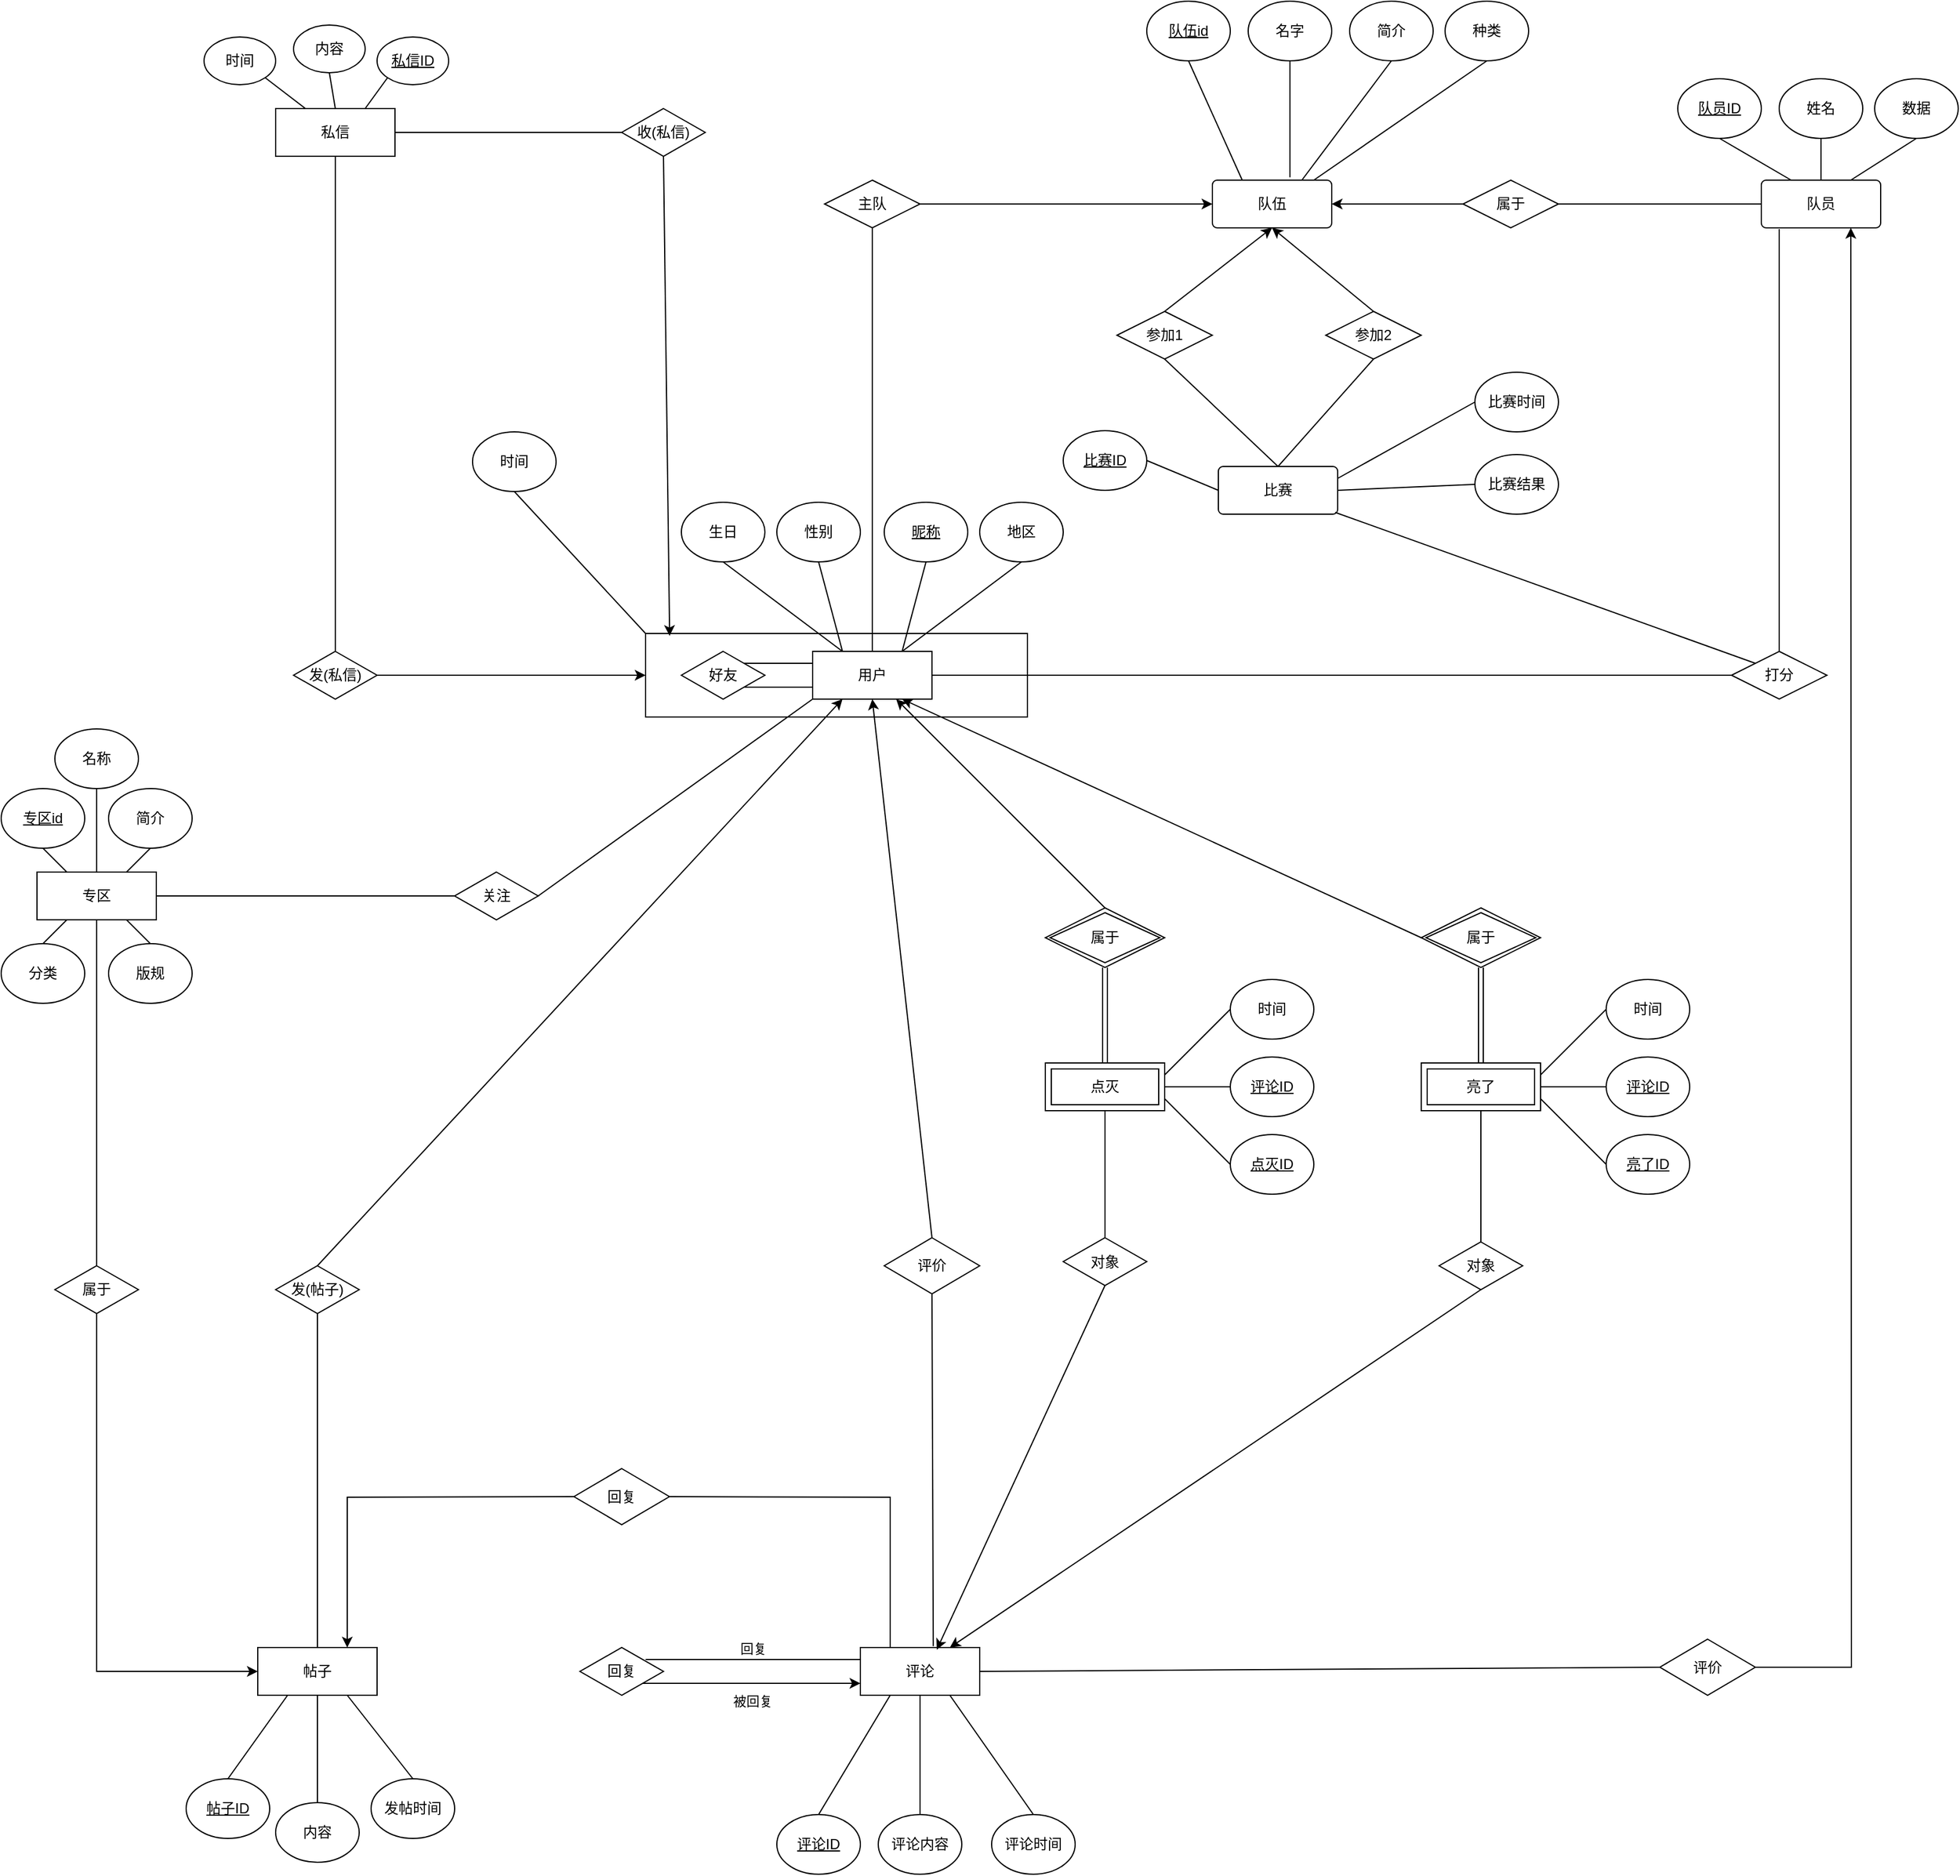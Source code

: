 <mxfile version="21.1.8" type="github">
  <diagram id="R2lEEEUBdFMjLlhIrx00" name="Page-1">
    <mxGraphModel dx="1405" dy="761" grid="1" gridSize="10" guides="1" tooltips="1" connect="1" arrows="1" fold="1" page="1" pageScale="1" pageWidth="850" pageHeight="1100" math="0" shadow="0" extFonts="Permanent Marker^https://fonts.googleapis.com/css?family=Permanent+Marker">
      <root>
        <mxCell id="0" />
        <mxCell id="1" parent="0" />
        <mxCell id="zicROynZza6IswLeMwab-14" value="" style="rounded=0;whiteSpace=wrap;html=1;" parent="1" vertex="1">
          <mxGeometry x="550" y="610" width="320" height="70" as="geometry" />
        </mxCell>
        <mxCell id="wrQ4-ztU9vicz67Ey5sr-1" value="用户" style="whiteSpace=wrap;html=1;align=center;" parent="1" vertex="1">
          <mxGeometry x="690" y="625" width="100" height="40" as="geometry" />
        </mxCell>
        <mxCell id="wrQ4-ztU9vicz67Ey5sr-2" value="帖子" style="whiteSpace=wrap;html=1;align=center;" parent="1" vertex="1">
          <mxGeometry x="225" y="1460" width="100" height="40" as="geometry" />
        </mxCell>
        <mxCell id="wrQ4-ztU9vicz67Ey5sr-3" value="专区" style="whiteSpace=wrap;html=1;align=center;" parent="1" vertex="1">
          <mxGeometry x="40" y="810" width="100" height="40" as="geometry" />
        </mxCell>
        <mxCell id="wrQ4-ztU9vicz67Ey5sr-4" value="私信" style="whiteSpace=wrap;html=1;align=center;" parent="1" vertex="1">
          <mxGeometry x="240" y="170" width="100" height="40" as="geometry" />
        </mxCell>
        <mxCell id="wrQ4-ztU9vicz67Ey5sr-5" value="评论" style="whiteSpace=wrap;html=1;align=center;" parent="1" vertex="1">
          <mxGeometry x="730" y="1460" width="100" height="40" as="geometry" />
        </mxCell>
        <mxCell id="wrQ4-ztU9vicz67Ey5sr-6" value="亮了" style="shape=ext;margin=3;double=1;whiteSpace=wrap;html=1;align=center;" parent="1" vertex="1">
          <mxGeometry x="1200" y="970" width="100" height="40" as="geometry" />
        </mxCell>
        <mxCell id="wrQ4-ztU9vicz67Ey5sr-7" value="点灭" style="shape=ext;margin=3;double=1;whiteSpace=wrap;html=1;align=center;" parent="1" vertex="1">
          <mxGeometry x="885" y="970" width="100" height="40" as="geometry" />
        </mxCell>
        <mxCell id="-y-U_EyUOc9RIvDM-5Ky-1" value="发(帖子)" style="shape=rhombus;perimeter=rhombusPerimeter;whiteSpace=wrap;html=1;align=center;" parent="1" vertex="1">
          <mxGeometry x="240" y="1140" width="70" height="40" as="geometry" />
        </mxCell>
        <mxCell id="-y-U_EyUOc9RIvDM-5Ky-2" value="队伍" style="rounded=1;arcSize=10;whiteSpace=wrap;html=1;align=center;" parent="1" vertex="1">
          <mxGeometry x="1025" y="230" width="100" height="40" as="geometry" />
        </mxCell>
        <mxCell id="-y-U_EyUOc9RIvDM-5Ky-3" value="队员" style="rounded=1;arcSize=10;whiteSpace=wrap;html=1;align=center;" parent="1" vertex="1">
          <mxGeometry x="1485" y="230" width="100" height="40" as="geometry" />
        </mxCell>
        <mxCell id="-y-U_EyUOc9RIvDM-5Ky-4" value="比赛" style="rounded=1;arcSize=10;whiteSpace=wrap;html=1;align=center;" parent="1" vertex="1">
          <mxGeometry x="1030" y="470" width="100" height="40" as="geometry" />
        </mxCell>
        <mxCell id="-y-U_EyUOc9RIvDM-5Ky-27" style="edgeStyle=orthogonalEdgeStyle;rounded=0;orthogonalLoop=1;jettySize=auto;html=1;exitX=0;exitY=0.5;exitDx=0;exitDy=0;entryX=1;entryY=0.5;entryDx=0;entryDy=0;" parent="1" source="e7WeAsmQSXkFFaa9NxT0-1" target="-y-U_EyUOc9RIvDM-5Ky-2" edge="1">
          <mxGeometry relative="1" as="geometry" />
        </mxCell>
        <mxCell id="e7WeAsmQSXkFFaa9NxT0-1" value="属于" style="rhombus;whiteSpace=wrap;html=1;" parent="1" vertex="1">
          <mxGeometry x="1235" y="230" width="80" height="40" as="geometry" />
        </mxCell>
        <mxCell id="-y-U_EyUOc9RIvDM-5Ky-8" value="发(私信)" style="shape=rhombus;perimeter=rhombusPerimeter;whiteSpace=wrap;html=1;align=center;" parent="1" vertex="1">
          <mxGeometry x="255" y="625" width="70" height="40" as="geometry" />
        </mxCell>
        <mxCell id="-y-U_EyUOc9RIvDM-5Ky-9" value="收(私信)" style="shape=rhombus;perimeter=rhombusPerimeter;whiteSpace=wrap;html=1;align=center;" parent="1" vertex="1">
          <mxGeometry x="530" y="170" width="70" height="40" as="geometry" />
        </mxCell>
        <mxCell id="e7WeAsmQSXkFFaa9NxT0-4" value="" style="endArrow=none;html=1;rounded=0;entryX=0;entryY=0.5;entryDx=0;entryDy=0;exitX=1;exitY=0.5;exitDx=0;exitDy=0;" parent="1" source="e7WeAsmQSXkFFaa9NxT0-1" target="-y-U_EyUOc9RIvDM-5Ky-3" edge="1">
          <mxGeometry width="50" height="50" relative="1" as="geometry">
            <mxPoint x="1060" y="640" as="sourcePoint" />
            <mxPoint x="1100" y="590" as="targetPoint" />
          </mxGeometry>
        </mxCell>
        <mxCell id="e7WeAsmQSXkFFaa9NxT0-5" value="参加1" style="rhombus;whiteSpace=wrap;html=1;" parent="1" vertex="1">
          <mxGeometry x="945" y="340" width="80" height="40" as="geometry" />
        </mxCell>
        <mxCell id="-y-U_EyUOc9RIvDM-5Ky-31" value="关注" style="shape=rhombus;perimeter=rhombusPerimeter;whiteSpace=wrap;html=1;align=center;" parent="1" vertex="1">
          <mxGeometry x="390" y="810" width="70" height="40" as="geometry" />
        </mxCell>
        <mxCell id="0K1XYzfZEErrcoLd3t0C-12" style="edgeStyle=orthogonalEdgeStyle;rounded=0;orthogonalLoop=1;jettySize=auto;html=1;exitX=1;exitY=0.5;exitDx=0;exitDy=0;" parent="1" source="oHYs0MJ2QolYLzyEMudW-1" edge="1">
          <mxGeometry relative="1" as="geometry">
            <mxPoint x="1560" y="270" as="targetPoint" />
            <Array as="points" />
            <mxPoint x="1490" y="1370" as="sourcePoint" />
          </mxGeometry>
        </mxCell>
        <mxCell id="oHYs0MJ2QolYLzyEMudW-1" value="评价" style="rhombus;whiteSpace=wrap;html=1;" parent="1" vertex="1">
          <mxGeometry x="1400" y="1453" width="80" height="47" as="geometry" />
        </mxCell>
        <mxCell id="oHYs0MJ2QolYLzyEMudW-3" value="" style="endArrow=none;html=1;rounded=0;exitX=0;exitY=0.5;exitDx=0;exitDy=0;entryX=1;entryY=0.5;entryDx=0;entryDy=0;" parent="1" source="oHYs0MJ2QolYLzyEMudW-1" target="wrQ4-ztU9vicz67Ey5sr-5" edge="1">
          <mxGeometry width="50" height="50" relative="1" as="geometry">
            <mxPoint x="480" y="1140" as="sourcePoint" />
            <mxPoint x="530" y="1090" as="targetPoint" />
          </mxGeometry>
        </mxCell>
        <mxCell id="t3TXZ2ejEv1axLU-WhWk-1" value="属于" style="shape=rhombus;double=1;perimeter=rhombusPerimeter;whiteSpace=wrap;html=1;align=center;" parent="1" vertex="1">
          <mxGeometry x="885" y="840" width="100" height="50" as="geometry" />
        </mxCell>
        <mxCell id="zicROynZza6IswLeMwab-1" value="" style="endArrow=none;html=1;rounded=0;exitX=0.5;exitY=0;exitDx=0;exitDy=0;entryX=0.5;entryY=1;entryDx=0;entryDy=0;" parent="1" source="wrQ4-ztU9vicz67Ey5sr-2" target="-y-U_EyUOc9RIvDM-5Ky-1" edge="1">
          <mxGeometry relative="1" as="geometry">
            <mxPoint x="510" y="920" as="sourcePoint" />
            <mxPoint x="670" y="920" as="targetPoint" />
          </mxGeometry>
        </mxCell>
        <mxCell id="t3TXZ2ejEv1axLU-WhWk-4" value="" style="shape=link;html=1;rounded=0;exitX=0.5;exitY=1;exitDx=0;exitDy=0;entryX=0.5;entryY=0;entryDx=0;entryDy=0;" parent="1" source="t3TXZ2ejEv1axLU-WhWk-1" target="wrQ4-ztU9vicz67Ey5sr-7" edge="1">
          <mxGeometry relative="1" as="geometry">
            <mxPoint x="740" y="1042" as="sourcePoint" />
            <mxPoint x="730" y="972" as="targetPoint" />
          </mxGeometry>
        </mxCell>
        <mxCell id="t3TXZ2ejEv1axLU-WhWk-5" value="" style="resizable=0;html=1;whiteSpace=wrap;align=right;verticalAlign=bottom;" parent="t3TXZ2ejEv1axLU-WhWk-4" connectable="0" vertex="1">
          <mxGeometry x="1" relative="1" as="geometry" />
        </mxCell>
        <mxCell id="t3TXZ2ejEv1axLU-WhWk-7" value="属于" style="shape=rhombus;double=1;perimeter=rhombusPerimeter;whiteSpace=wrap;html=1;align=center;" parent="1" vertex="1">
          <mxGeometry x="1200" y="840" width="100" height="50" as="geometry" />
        </mxCell>
        <mxCell id="t3TXZ2ejEv1axLU-WhWk-8" value="" style="shape=link;html=1;rounded=0;exitX=0.5;exitY=1;exitDx=0;exitDy=0;entryX=0.5;entryY=0;entryDx=0;entryDy=0;" parent="1" source="t3TXZ2ejEv1axLU-WhWk-7" target="wrQ4-ztU9vicz67Ey5sr-6" edge="1">
          <mxGeometry relative="1" as="geometry">
            <mxPoint x="650" y="850" as="sourcePoint" />
            <mxPoint x="660" y="910" as="targetPoint" />
          </mxGeometry>
        </mxCell>
        <mxCell id="t3TXZ2ejEv1axLU-WhWk-9" value="" style="resizable=0;html=1;whiteSpace=wrap;align=right;verticalAlign=bottom;" parent="t3TXZ2ejEv1axLU-WhWk-8" connectable="0" vertex="1">
          <mxGeometry x="1" relative="1" as="geometry" />
        </mxCell>
        <mxCell id="zicROynZza6IswLeMwab-5" value="" style="endArrow=none;html=1;rounded=0;exitX=0;exitY=0.5;exitDx=0;exitDy=0;entryX=1;entryY=0.5;entryDx=0;entryDy=0;" parent="1" source="-y-U_EyUOc9RIvDM-5Ky-31" target="wrQ4-ztU9vicz67Ey5sr-3" edge="1">
          <mxGeometry relative="1" as="geometry">
            <mxPoint x="590" y="970" as="sourcePoint" />
            <mxPoint x="310" y="870" as="targetPoint" />
          </mxGeometry>
        </mxCell>
        <mxCell id="zicROynZza6IswLeMwab-6" value="" style="endArrow=none;html=1;rounded=0;entryX=1;entryY=0.5;entryDx=0;entryDy=0;exitX=0;exitY=1;exitDx=0;exitDy=0;" parent="1" source="wrQ4-ztU9vicz67Ey5sr-1" target="-y-U_EyUOc9RIvDM-5Ky-31" edge="1">
          <mxGeometry relative="1" as="geometry">
            <mxPoint x="580" y="700" as="sourcePoint" />
            <mxPoint x="590" y="550" as="targetPoint" />
          </mxGeometry>
        </mxCell>
        <mxCell id="zicROynZza6IswLeMwab-7" value="评价" style="rhombus;whiteSpace=wrap;html=1;" parent="1" vertex="1">
          <mxGeometry x="750" y="1116.5" width="80" height="47" as="geometry" />
        </mxCell>
        <mxCell id="zicROynZza6IswLeMwab-8" value="" style="endArrow=none;html=1;rounded=0;entryX=0.611;entryY=-0.029;entryDx=0;entryDy=0;exitX=0.5;exitY=1;exitDx=0;exitDy=0;entryPerimeter=0;" parent="1" source="zicROynZza6IswLeMwab-7" target="wrQ4-ztU9vicz67Ey5sr-5" edge="1">
          <mxGeometry width="50" height="50" relative="1" as="geometry">
            <mxPoint x="760" y="990" as="sourcePoint" />
            <mxPoint x="450" y="945.5" as="targetPoint" />
          </mxGeometry>
        </mxCell>
        <mxCell id="zicROynZza6IswLeMwab-9" value="" style="endArrow=classic;html=1;rounded=0;exitX=0.5;exitY=0;exitDx=0;exitDy=0;entryX=0.5;entryY=1;entryDx=0;entryDy=0;" parent="1" source="zicROynZza6IswLeMwab-7" target="wrQ4-ztU9vicz67Ey5sr-1" edge="1">
          <mxGeometry width="50" height="50" relative="1" as="geometry">
            <mxPoint x="570" y="1198.5" as="sourcePoint" />
            <mxPoint x="680" y="760" as="targetPoint" />
          </mxGeometry>
        </mxCell>
        <mxCell id="zicROynZza6IswLeMwab-11" value="好友" style="shape=rhombus;perimeter=rhombusPerimeter;whiteSpace=wrap;html=1;align=center;" parent="1" vertex="1">
          <mxGeometry x="580" y="625" width="70" height="40" as="geometry" />
        </mxCell>
        <mxCell id="zicROynZza6IswLeMwab-12" value="" style="endArrow=none;html=1;rounded=0;exitX=1;exitY=0;exitDx=0;exitDy=0;entryX=0;entryY=0.25;entryDx=0;entryDy=0;" parent="1" source="zicROynZza6IswLeMwab-11" target="wrQ4-ztU9vicz67Ey5sr-1" edge="1">
          <mxGeometry relative="1" as="geometry">
            <mxPoint x="700" y="845" as="sourcePoint" />
            <mxPoint x="860" y="845" as="targetPoint" />
          </mxGeometry>
        </mxCell>
        <mxCell id="zicROynZza6IswLeMwab-13" value="" style="endArrow=none;html=1;rounded=0;exitX=1;exitY=1;exitDx=0;exitDy=0;entryX=0;entryY=0.75;entryDx=0;entryDy=0;" parent="1" source="zicROynZza6IswLeMwab-11" target="wrQ4-ztU9vicz67Ey5sr-1" edge="1">
          <mxGeometry relative="1" as="geometry">
            <mxPoint x="643" y="645" as="sourcePoint" />
            <mxPoint x="730" y="645" as="targetPoint" />
          </mxGeometry>
        </mxCell>
        <mxCell id="zicROynZza6IswLeMwab-16" value="" style="endArrow=classic;html=1;rounded=0;exitX=1;exitY=0.5;exitDx=0;exitDy=0;entryX=0;entryY=0.5;entryDx=0;entryDy=0;" parent="1" source="-y-U_EyUOc9RIvDM-5Ky-8" target="zicROynZza6IswLeMwab-14" edge="1">
          <mxGeometry width="50" height="50" relative="1" as="geometry">
            <mxPoint x="590" y="840" as="sourcePoint" />
            <mxPoint x="400" y="740" as="targetPoint" />
          </mxGeometry>
        </mxCell>
        <mxCell id="zicROynZza6IswLeMwab-17" value="" style="endArrow=classic;html=1;rounded=0;entryX=0.063;entryY=0.029;entryDx=0;entryDy=0;exitX=0.5;exitY=1;exitDx=0;exitDy=0;entryPerimeter=0;" parent="1" source="-y-U_EyUOc9RIvDM-5Ky-9" target="zicROynZza6IswLeMwab-14" edge="1">
          <mxGeometry width="50" height="50" relative="1" as="geometry">
            <mxPoint x="455" y="660" as="sourcePoint" />
            <mxPoint x="490" y="720" as="targetPoint" />
          </mxGeometry>
        </mxCell>
        <mxCell id="zicROynZza6IswLeMwab-19" value="" style="endArrow=none;html=1;rounded=0;exitX=0.5;exitY=0;exitDx=0;exitDy=0;entryX=0.5;entryY=1;entryDx=0;entryDy=0;" parent="1" source="-y-U_EyUOc9RIvDM-5Ky-8" target="wrQ4-ztU9vicz67Ey5sr-4" edge="1">
          <mxGeometry width="50" height="50" relative="1" as="geometry">
            <mxPoint x="560" y="810" as="sourcePoint" />
            <mxPoint x="610" y="760" as="targetPoint" />
          </mxGeometry>
        </mxCell>
        <mxCell id="zicROynZza6IswLeMwab-20" value="" style="endArrow=none;html=1;rounded=0;exitX=0;exitY=0.5;exitDx=0;exitDy=0;entryX=1;entryY=0.5;entryDx=0;entryDy=0;" parent="1" source="-y-U_EyUOc9RIvDM-5Ky-9" target="wrQ4-ztU9vicz67Ey5sr-4" edge="1">
          <mxGeometry width="50" height="50" relative="1" as="geometry">
            <mxPoint x="335" y="610" as="sourcePoint" />
            <mxPoint x="420" y="530" as="targetPoint" />
          </mxGeometry>
        </mxCell>
        <mxCell id="0K1XYzfZEErrcoLd3t0C-13" style="edgeStyle=orthogonalEdgeStyle;rounded=0;orthogonalLoop=1;jettySize=auto;html=1;exitX=0.5;exitY=1;exitDx=0;exitDy=0;entryX=0;entryY=0.5;entryDx=0;entryDy=0;" parent="1" source="zicROynZza6IswLeMwab-21" target="wrQ4-ztU9vicz67Ey5sr-2" edge="1">
          <mxGeometry relative="1" as="geometry" />
        </mxCell>
        <mxCell id="zicROynZza6IswLeMwab-21" value="属于" style="shape=rhombus;perimeter=rhombusPerimeter;whiteSpace=wrap;html=1;align=center;" parent="1" vertex="1">
          <mxGeometry x="55" y="1140" width="70" height="40" as="geometry" />
        </mxCell>
        <mxCell id="zicROynZza6IswLeMwab-22" value="" style="endArrow=none;html=1;rounded=0;exitX=0.5;exitY=0;exitDx=0;exitDy=0;entryX=0.5;entryY=1;entryDx=0;entryDy=0;" parent="1" source="zicROynZza6IswLeMwab-21" target="wrQ4-ztU9vicz67Ey5sr-3" edge="1">
          <mxGeometry relative="1" as="geometry">
            <mxPoint x="360" y="840" as="sourcePoint" />
            <mxPoint x="320" y="880" as="targetPoint" />
          </mxGeometry>
        </mxCell>
        <mxCell id="zicROynZza6IswLeMwab-25" value="回复" style="rhombus;whiteSpace=wrap;html=1;" parent="1" vertex="1">
          <mxGeometry x="490" y="1310" width="80" height="47" as="geometry" />
        </mxCell>
        <mxCell id="zicROynZza6IswLeMwab-26" value="" style="endArrow=none;html=1;rounded=0;exitX=1;exitY=0.5;exitDx=0;exitDy=0;entryX=0.25;entryY=0;entryDx=0;entryDy=0;" parent="1" source="zicROynZza6IswLeMwab-25" target="wrQ4-ztU9vicz67Ey5sr-5" edge="1">
          <mxGeometry width="50" height="50" relative="1" as="geometry">
            <mxPoint x="510" y="1240" as="sourcePoint" />
            <mxPoint x="830" y="1150" as="targetPoint" />
            <Array as="points">
              <mxPoint x="755" y="1334" />
            </Array>
          </mxGeometry>
        </mxCell>
        <mxCell id="zicROynZza6IswLeMwab-27" value="" style="endArrow=classic;html=1;rounded=0;exitX=0;exitY=0.5;exitDx=0;exitDy=0;entryX=0.75;entryY=0;entryDx=0;entryDy=0;" parent="1" source="zicROynZza6IswLeMwab-25" target="wrQ4-ztU9vicz67Ey5sr-2" edge="1">
          <mxGeometry width="50" height="50" relative="1" as="geometry">
            <mxPoint x="570" y="1270" as="sourcePoint" />
            <mxPoint x="620" y="1007" as="targetPoint" />
            <Array as="points">
              <mxPoint x="300" y="1334" />
            </Array>
          </mxGeometry>
        </mxCell>
        <mxCell id="mfqUtD7tJIiy1sNJ-Fov-13" style="edgeStyle=orthogonalEdgeStyle;rounded=0;orthogonalLoop=1;jettySize=auto;html=1;exitX=1;exitY=1;exitDx=0;exitDy=0;" parent="1" source="zicROynZza6IswLeMwab-28" edge="1">
          <mxGeometry relative="1" as="geometry">
            <mxPoint x="512.517" y="1469.862" as="targetPoint" />
          </mxGeometry>
        </mxCell>
        <mxCell id="zicROynZza6IswLeMwab-28" value="回复" style="shape=rhombus;perimeter=rhombusPerimeter;whiteSpace=wrap;html=1;align=center;direction=west;" parent="1" vertex="1">
          <mxGeometry x="495" y="1460" width="70" height="40" as="geometry" />
        </mxCell>
        <mxCell id="zicROynZza6IswLeMwab-37" value="回复" style="endArrow=none;html=1;endSize=12;startArrow=none;startSize=14;startFill=0;edgeStyle=orthogonalEdgeStyle;align=center;verticalAlign=bottom;endFill=0;rounded=0;exitX=0;exitY=0.25;exitDx=0;exitDy=0;" parent="1" source="wrQ4-ztU9vicz67Ey5sr-5" edge="1">
          <mxGeometry relative="1" as="geometry">
            <mxPoint x="660" y="1470" as="sourcePoint" />
            <mxPoint x="550" y="1470" as="targetPoint" />
          </mxGeometry>
        </mxCell>
        <mxCell id="zicROynZza6IswLeMwab-40" value="&lt;font style=&quot;font-size: 11px;&quot;&gt;被回复&lt;/font&gt;" style="text;html=1;strokeColor=none;fillColor=none;align=center;verticalAlign=middle;whiteSpace=wrap;rounded=0;" parent="1" vertex="1">
          <mxGeometry x="610" y="1490" width="60" height="30" as="geometry" />
        </mxCell>
        <mxCell id="uolTj00GtYpzjRguVyb0-7" value="打分" style="rhombus;whiteSpace=wrap;html=1;" parent="1" vertex="1">
          <mxGeometry x="1460" y="625" width="80" height="40" as="geometry" />
        </mxCell>
        <mxCell id="uolTj00GtYpzjRguVyb0-8" value="" style="endArrow=none;html=1;rounded=0;entryX=0;entryY=0.5;entryDx=0;entryDy=0;exitX=1;exitY=0.5;exitDx=0;exitDy=0;" parent="1" source="wrQ4-ztU9vicz67Ey5sr-1" target="uolTj00GtYpzjRguVyb0-7" edge="1">
          <mxGeometry width="50" height="50" relative="1" as="geometry">
            <mxPoint x="580" y="1040" as="sourcePoint" />
            <mxPoint x="630" y="990" as="targetPoint" />
          </mxGeometry>
        </mxCell>
        <mxCell id="uolTj00GtYpzjRguVyb0-9" value="" style="endArrow=none;html=1;rounded=0;exitX=0.15;exitY=1.025;exitDx=0;exitDy=0;entryX=0.5;entryY=0;entryDx=0;entryDy=0;exitPerimeter=0;" parent="1" source="-y-U_EyUOc9RIvDM-5Ky-3" target="uolTj00GtYpzjRguVyb0-7" edge="1">
          <mxGeometry width="50" height="50" relative="1" as="geometry">
            <mxPoint x="610" y="850" as="sourcePoint" />
            <mxPoint x="770" y="740" as="targetPoint" />
          </mxGeometry>
        </mxCell>
        <mxCell id="0K1XYzfZEErrcoLd3t0C-15" value="" style="endArrow=classic;html=1;rounded=0;entryX=0.25;entryY=1;entryDx=0;entryDy=0;exitX=0.5;exitY=0;exitDx=0;exitDy=0;" parent="1" source="-y-U_EyUOc9RIvDM-5Ky-1" target="wrQ4-ztU9vicz67Ey5sr-1" edge="1">
          <mxGeometry width="50" height="50" relative="1" as="geometry">
            <mxPoint x="450" y="900" as="sourcePoint" />
            <mxPoint x="650" y="775" as="targetPoint" />
          </mxGeometry>
        </mxCell>
        <mxCell id="VPhEFbQ1uEZV0jM96nF6-1" value="" style="endArrow=classic;html=1;rounded=0;entryX=0.75;entryY=1;entryDx=0;entryDy=0;exitX=0;exitY=0.5;exitDx=0;exitDy=0;" parent="1" source="t3TXZ2ejEv1axLU-WhWk-7" target="wrQ4-ztU9vicz67Ey5sr-1" edge="1">
          <mxGeometry width="50" height="50" relative="1" as="geometry">
            <mxPoint x="670" y="1050" as="sourcePoint" />
            <mxPoint x="720" y="1000" as="targetPoint" />
          </mxGeometry>
        </mxCell>
        <mxCell id="VPhEFbQ1uEZV0jM96nF6-2" value="" style="endArrow=classic;html=1;rounded=0;exitX=0.5;exitY=0;exitDx=0;exitDy=0;" parent="1" source="t3TXZ2ejEv1axLU-WhWk-1" target="wrQ4-ztU9vicz67Ey5sr-1" edge="1">
          <mxGeometry width="50" height="50" relative="1" as="geometry">
            <mxPoint x="670" y="1050" as="sourcePoint" />
            <mxPoint x="740" y="660" as="targetPoint" />
          </mxGeometry>
        </mxCell>
        <mxCell id="VPhEFbQ1uEZV0jM96nF6-11" value="" style="endArrow=none;html=1;rounded=0;entryX=0.5;entryY=1;entryDx=0;entryDy=0;exitX=0.5;exitY=0;exitDx=0;exitDy=0;jumpStyle=arc;" parent="1" source="VPhEFbQ1uEZV0jM96nF6-13" target="wrQ4-ztU9vicz67Ey5sr-7" edge="1">
          <mxGeometry width="50" height="50" relative="1" as="geometry">
            <mxPoint x="547.5" y="1136.5" as="sourcePoint" />
            <mxPoint x="562.5" y="1072" as="targetPoint" />
          </mxGeometry>
        </mxCell>
        <mxCell id="VPhEFbQ1uEZV0jM96nF6-12" value="" style="endArrow=classic;html=1;rounded=0;exitX=0.5;exitY=1;exitDx=0;exitDy=0;entryX=0.64;entryY=0.046;entryDx=0;entryDy=0;entryPerimeter=0;" parent="1" source="VPhEFbQ1uEZV0jM96nF6-13" target="wrQ4-ztU9vicz67Ey5sr-5" edge="1">
          <mxGeometry width="50" height="50" relative="1" as="geometry">
            <mxPoint x="547.5" y="1176.5" as="sourcePoint" />
            <mxPoint x="790" y="1460" as="targetPoint" />
          </mxGeometry>
        </mxCell>
        <mxCell id="VPhEFbQ1uEZV0jM96nF6-13" value="对象" style="shape=rhombus;perimeter=rhombusPerimeter;whiteSpace=wrap;html=1;align=center;" parent="1" vertex="1">
          <mxGeometry x="900" y="1116.5" width="70" height="40" as="geometry" />
        </mxCell>
        <mxCell id="VPhEFbQ1uEZV0jM96nF6-14" value="" style="endArrow=none;html=1;rounded=0;entryX=0.5;entryY=1;entryDx=0;entryDy=0;exitX=0.5;exitY=0;exitDx=0;exitDy=0;" parent="1" source="VPhEFbQ1uEZV0jM96nF6-16" target="wrQ4-ztU9vicz67Ey5sr-6" edge="1">
          <mxGeometry width="50" height="50" relative="1" as="geometry">
            <mxPoint x="710" y="1140" as="sourcePoint" />
            <mxPoint x="740" y="1082" as="targetPoint" />
          </mxGeometry>
        </mxCell>
        <mxCell id="VPhEFbQ1uEZV0jM96nF6-15" value="" style="endArrow=classic;html=1;rounded=0;exitX=0.5;exitY=1;exitDx=0;exitDy=0;entryX=0.75;entryY=0;entryDx=0;entryDy=0;" parent="1" source="VPhEFbQ1uEZV0jM96nF6-16" target="wrQ4-ztU9vicz67Ey5sr-5" edge="1">
          <mxGeometry width="50" height="50" relative="1" as="geometry">
            <mxPoint x="710" y="1180" as="sourcePoint" />
            <mxPoint x="690" y="1400" as="targetPoint" />
          </mxGeometry>
        </mxCell>
        <mxCell id="VPhEFbQ1uEZV0jM96nF6-16" value="对象" style="shape=rhombus;perimeter=rhombusPerimeter;whiteSpace=wrap;html=1;align=center;" parent="1" vertex="1">
          <mxGeometry x="1215" y="1120" width="70" height="40" as="geometry" />
        </mxCell>
        <mxCell id="0l-UvEm1mPPon0VV9D4k-2" value="时间" style="ellipse;whiteSpace=wrap;html=1;" parent="1" vertex="1">
          <mxGeometry x="180" y="110" width="60" height="40" as="geometry" />
        </mxCell>
        <mxCell id="0l-UvEm1mPPon0VV9D4k-3" value="" style="endArrow=none;html=1;rounded=0;entryX=1;entryY=1;entryDx=0;entryDy=0;exitX=0.25;exitY=0;exitDx=0;exitDy=0;" parent="1" source="wrQ4-ztU9vicz67Ey5sr-4" target="0l-UvEm1mPPon0VV9D4k-2" edge="1">
          <mxGeometry width="50" height="50" relative="1" as="geometry">
            <mxPoint x="430" y="400" as="sourcePoint" />
            <mxPoint x="480" y="350" as="targetPoint" />
          </mxGeometry>
        </mxCell>
        <mxCell id="0l-UvEm1mPPon0VV9D4k-4" value="内容" style="ellipse;whiteSpace=wrap;html=1;" parent="1" vertex="1">
          <mxGeometry x="255" y="100" width="60" height="40" as="geometry" />
        </mxCell>
        <mxCell id="0l-UvEm1mPPon0VV9D4k-5" value="" style="endArrow=none;html=1;rounded=0;entryX=0.5;entryY=1;entryDx=0;entryDy=0;exitX=0.5;exitY=0;exitDx=0;exitDy=0;" parent="1" source="wrQ4-ztU9vicz67Ey5sr-4" target="0l-UvEm1mPPon0VV9D4k-4" edge="1">
          <mxGeometry width="50" height="50" relative="1" as="geometry">
            <mxPoint x="430" y="400" as="sourcePoint" />
            <mxPoint x="480" y="350" as="targetPoint" />
          </mxGeometry>
        </mxCell>
        <mxCell id="0l-UvEm1mPPon0VV9D4k-6" value="&lt;u&gt;私信ID&lt;/u&gt;" style="ellipse;whiteSpace=wrap;html=1;" parent="1" vertex="1">
          <mxGeometry x="325" y="110" width="60" height="40" as="geometry" />
        </mxCell>
        <mxCell id="0l-UvEm1mPPon0VV9D4k-7" value="" style="endArrow=none;html=1;rounded=0;entryX=0;entryY=1;entryDx=0;entryDy=0;exitX=0.75;exitY=0;exitDx=0;exitDy=0;" parent="1" source="wrQ4-ztU9vicz67Ey5sr-4" target="0l-UvEm1mPPon0VV9D4k-6" edge="1">
          <mxGeometry width="50" height="50" relative="1" as="geometry">
            <mxPoint x="430" y="400" as="sourcePoint" />
            <mxPoint x="480" y="350" as="targetPoint" />
          </mxGeometry>
        </mxCell>
        <mxCell id="0l-UvEm1mPPon0VV9D4k-8" value="&lt;u&gt;队员ID&lt;/u&gt;" style="ellipse;whiteSpace=wrap;html=1;" parent="1" vertex="1">
          <mxGeometry x="1415" y="145" width="70" height="50" as="geometry" />
        </mxCell>
        <mxCell id="0l-UvEm1mPPon0VV9D4k-9" value="" style="endArrow=none;html=1;rounded=0;entryX=0.5;entryY=1;entryDx=0;entryDy=0;exitX=0.25;exitY=0;exitDx=0;exitDy=0;" parent="1" source="-y-U_EyUOc9RIvDM-5Ky-3" target="0l-UvEm1mPPon0VV9D4k-8" edge="1">
          <mxGeometry width="50" height="50" relative="1" as="geometry">
            <mxPoint x="1100" y="400" as="sourcePoint" />
            <mxPoint x="1150" y="350" as="targetPoint" />
          </mxGeometry>
        </mxCell>
        <mxCell id="0l-UvEm1mPPon0VV9D4k-11" value="姓名" style="ellipse;whiteSpace=wrap;html=1;" parent="1" vertex="1">
          <mxGeometry x="1500" y="145" width="70" height="50" as="geometry" />
        </mxCell>
        <mxCell id="0l-UvEm1mPPon0VV9D4k-12" value="" style="endArrow=none;html=1;rounded=0;entryX=0.5;entryY=1;entryDx=0;entryDy=0;exitX=0.5;exitY=0;exitDx=0;exitDy=0;" parent="1" source="-y-U_EyUOc9RIvDM-5Ky-3" target="0l-UvEm1mPPon0VV9D4k-11" edge="1">
          <mxGeometry width="50" height="50" relative="1" as="geometry">
            <mxPoint x="1100" y="400" as="sourcePoint" />
            <mxPoint x="1150" y="350" as="targetPoint" />
          </mxGeometry>
        </mxCell>
        <mxCell id="0l-UvEm1mPPon0VV9D4k-13" value="&lt;u&gt;帖子ID&lt;/u&gt;" style="ellipse;whiteSpace=wrap;html=1;" parent="1" vertex="1">
          <mxGeometry x="165" y="1570" width="70" height="50" as="geometry" />
        </mxCell>
        <mxCell id="0l-UvEm1mPPon0VV9D4k-14" value="" style="endArrow=none;html=1;rounded=0;entryX=0.25;entryY=1;entryDx=0;entryDy=0;exitX=0.5;exitY=0;exitDx=0;exitDy=0;" parent="1" source="0l-UvEm1mPPon0VV9D4k-13" target="wrQ4-ztU9vicz67Ey5sr-2" edge="1">
          <mxGeometry width="50" height="50" relative="1" as="geometry">
            <mxPoint x="410" y="1900" as="sourcePoint" />
            <mxPoint x="460" y="1850" as="targetPoint" />
          </mxGeometry>
        </mxCell>
        <mxCell id="0l-UvEm1mPPon0VV9D4k-15" value="内容" style="ellipse;whiteSpace=wrap;html=1;" parent="1" vertex="1">
          <mxGeometry x="240" y="1590" width="70" height="50" as="geometry" />
        </mxCell>
        <mxCell id="0l-UvEm1mPPon0VV9D4k-16" value="" style="endArrow=none;html=1;rounded=0;entryX=0.5;entryY=1;entryDx=0;entryDy=0;" parent="1" source="0l-UvEm1mPPon0VV9D4k-15" target="wrQ4-ztU9vicz67Ey5sr-2" edge="1">
          <mxGeometry width="50" height="50" relative="1" as="geometry">
            <mxPoint x="410" y="1900" as="sourcePoint" />
            <mxPoint x="460" y="1850" as="targetPoint" />
          </mxGeometry>
        </mxCell>
        <mxCell id="0l-UvEm1mPPon0VV9D4k-17" value="发帖时间" style="ellipse;whiteSpace=wrap;html=1;" parent="1" vertex="1">
          <mxGeometry x="320" y="1570" width="70" height="50" as="geometry" />
        </mxCell>
        <mxCell id="0l-UvEm1mPPon0VV9D4k-18" value="" style="endArrow=none;html=1;rounded=0;entryX=0.75;entryY=1;entryDx=0;entryDy=0;exitX=0.5;exitY=0;exitDx=0;exitDy=0;" parent="1" source="0l-UvEm1mPPon0VV9D4k-17" target="wrQ4-ztU9vicz67Ey5sr-2" edge="1">
          <mxGeometry width="50" height="50" relative="1" as="geometry">
            <mxPoint x="410" y="1900" as="sourcePoint" />
            <mxPoint x="460" y="1850" as="targetPoint" />
          </mxGeometry>
        </mxCell>
        <mxCell id="0l-UvEm1mPPon0VV9D4k-19" value="&lt;u&gt;专区id&lt;/u&gt;" style="ellipse;whiteSpace=wrap;html=1;" parent="1" vertex="1">
          <mxGeometry x="10" y="740" width="70" height="50" as="geometry" />
        </mxCell>
        <mxCell id="0l-UvEm1mPPon0VV9D4k-20" value="" style="endArrow=none;html=1;rounded=0;entryX=0.5;entryY=1;entryDx=0;entryDy=0;exitX=0.25;exitY=0;exitDx=0;exitDy=0;" parent="1" source="wrQ4-ztU9vicz67Ey5sr-3" target="0l-UvEm1mPPon0VV9D4k-19" edge="1">
          <mxGeometry width="50" height="50" relative="1" as="geometry">
            <mxPoint x="350" y="810" as="sourcePoint" />
            <mxPoint x="400" y="760" as="targetPoint" />
          </mxGeometry>
        </mxCell>
        <mxCell id="0l-UvEm1mPPon0VV9D4k-21" value="名称" style="ellipse;whiteSpace=wrap;html=1;" parent="1" vertex="1">
          <mxGeometry x="55" y="690" width="70" height="50" as="geometry" />
        </mxCell>
        <mxCell id="0l-UvEm1mPPon0VV9D4k-22" value="" style="endArrow=none;html=1;rounded=0;entryX=0.5;entryY=1;entryDx=0;entryDy=0;exitX=0.5;exitY=0;exitDx=0;exitDy=0;" parent="1" source="wrQ4-ztU9vicz67Ey5sr-3" target="0l-UvEm1mPPon0VV9D4k-21" edge="1">
          <mxGeometry width="50" height="50" relative="1" as="geometry">
            <mxPoint x="350" y="810" as="sourcePoint" />
            <mxPoint x="400" y="760" as="targetPoint" />
          </mxGeometry>
        </mxCell>
        <mxCell id="0l-UvEm1mPPon0VV9D4k-23" value="简介" style="ellipse;whiteSpace=wrap;html=1;" parent="1" vertex="1">
          <mxGeometry x="100" y="740" width="70" height="50" as="geometry" />
        </mxCell>
        <mxCell id="0l-UvEm1mPPon0VV9D4k-24" value="" style="endArrow=none;html=1;rounded=0;exitX=0.75;exitY=0;exitDx=0;exitDy=0;entryX=0.5;entryY=1;entryDx=0;entryDy=0;" parent="1" source="wrQ4-ztU9vicz67Ey5sr-3" target="0l-UvEm1mPPon0VV9D4k-23" edge="1">
          <mxGeometry width="50" height="50" relative="1" as="geometry">
            <mxPoint x="350" y="810" as="sourcePoint" />
            <mxPoint x="120" y="783" as="targetPoint" />
          </mxGeometry>
        </mxCell>
        <mxCell id="0l-UvEm1mPPon0VV9D4k-25" value="分类" style="ellipse;whiteSpace=wrap;html=1;" parent="1" vertex="1">
          <mxGeometry x="10" y="870" width="70" height="50" as="geometry" />
        </mxCell>
        <mxCell id="0l-UvEm1mPPon0VV9D4k-26" value="" style="endArrow=none;html=1;rounded=0;entryX=0.25;entryY=1;entryDx=0;entryDy=0;exitX=0.5;exitY=0;exitDx=0;exitDy=0;" parent="1" source="0l-UvEm1mPPon0VV9D4k-25" target="wrQ4-ztU9vicz67Ey5sr-3" edge="1">
          <mxGeometry width="50" height="50" relative="1" as="geometry">
            <mxPoint x="350" y="810" as="sourcePoint" />
            <mxPoint x="400" y="760" as="targetPoint" />
          </mxGeometry>
        </mxCell>
        <mxCell id="0l-UvEm1mPPon0VV9D4k-27" value="版规" style="ellipse;whiteSpace=wrap;html=1;" parent="1" vertex="1">
          <mxGeometry x="100" y="870" width="70" height="50" as="geometry" />
        </mxCell>
        <mxCell id="0l-UvEm1mPPon0VV9D4k-28" value="" style="endArrow=none;html=1;rounded=0;entryX=0.75;entryY=1;entryDx=0;entryDy=0;exitX=0.5;exitY=0;exitDx=0;exitDy=0;" parent="1" source="0l-UvEm1mPPon0VV9D4k-27" target="wrQ4-ztU9vicz67Ey5sr-3" edge="1">
          <mxGeometry width="50" height="50" relative="1" as="geometry">
            <mxPoint x="350" y="810" as="sourcePoint" />
            <mxPoint x="400" y="760" as="targetPoint" />
          </mxGeometry>
        </mxCell>
        <mxCell id="1ex-kcK4fzSGm5Z60zJv-6" value="数据" style="ellipse;whiteSpace=wrap;html=1;" parent="1" vertex="1">
          <mxGeometry x="1580" y="145" width="70" height="50" as="geometry" />
        </mxCell>
        <mxCell id="1ex-kcK4fzSGm5Z60zJv-7" value="" style="endArrow=none;html=1;rounded=0;entryX=0.5;entryY=1;entryDx=0;entryDy=0;exitX=0.75;exitY=0;exitDx=0;exitDy=0;" parent="1" source="-y-U_EyUOc9RIvDM-5Ky-3" target="1ex-kcK4fzSGm5Z60zJv-6" edge="1">
          <mxGeometry width="50" height="50" relative="1" as="geometry">
            <mxPoint x="1635" y="225" as="sourcePoint" />
            <mxPoint x="1250" y="345" as="targetPoint" />
          </mxGeometry>
        </mxCell>
        <mxCell id="mfqUtD7tJIiy1sNJ-Fov-1" value="&lt;u&gt;昵称&lt;/u&gt;" style="ellipse;whiteSpace=wrap;html=1;" parent="1" vertex="1">
          <mxGeometry x="750" y="500" width="70" height="50" as="geometry" />
        </mxCell>
        <mxCell id="mfqUtD7tJIiy1sNJ-Fov-2" value="" style="endArrow=none;html=1;rounded=0;entryX=0.5;entryY=1;entryDx=0;entryDy=0;exitX=0.75;exitY=0;exitDx=0;exitDy=0;" parent="1" source="wrQ4-ztU9vicz67Ey5sr-1" target="mfqUtD7tJIiy1sNJ-Fov-1" edge="1">
          <mxGeometry width="50" height="50" relative="1" as="geometry">
            <mxPoint x="825" y="560" as="sourcePoint" />
            <mxPoint x="1135" y="510" as="targetPoint" />
            <Array as="points" />
          </mxGeometry>
        </mxCell>
        <mxCell id="mfqUtD7tJIiy1sNJ-Fov-5" value="性别" style="ellipse;whiteSpace=wrap;html=1;" parent="1" vertex="1">
          <mxGeometry x="660" y="500" width="70" height="50" as="geometry" />
        </mxCell>
        <mxCell id="mfqUtD7tJIiy1sNJ-Fov-6" value="" style="endArrow=none;html=1;rounded=0;entryX=0.5;entryY=1;entryDx=0;entryDy=0;exitX=0.25;exitY=0;exitDx=0;exitDy=0;" parent="1" source="wrQ4-ztU9vicz67Ey5sr-1" target="mfqUtD7tJIiy1sNJ-Fov-5" edge="1">
          <mxGeometry width="50" height="50" relative="1" as="geometry">
            <mxPoint x="690" y="570" as="sourcePoint" />
            <mxPoint x="1000" y="520" as="targetPoint" />
          </mxGeometry>
        </mxCell>
        <mxCell id="mfqUtD7tJIiy1sNJ-Fov-7" value="地区" style="ellipse;whiteSpace=wrap;html=1;" parent="1" vertex="1">
          <mxGeometry x="830" y="500" width="70" height="50" as="geometry" />
        </mxCell>
        <mxCell id="mfqUtD7tJIiy1sNJ-Fov-8" value="" style="endArrow=none;html=1;rounded=0;entryX=0.5;entryY=1;entryDx=0;entryDy=0;exitX=0.75;exitY=0;exitDx=0;exitDy=0;" parent="1" source="wrQ4-ztU9vicz67Ey5sr-1" target="mfqUtD7tJIiy1sNJ-Fov-7" edge="1">
          <mxGeometry width="50" height="50" relative="1" as="geometry">
            <mxPoint x="965" y="610" as="sourcePoint" />
            <mxPoint x="1250" y="505" as="targetPoint" />
          </mxGeometry>
        </mxCell>
        <mxCell id="mfqUtD7tJIiy1sNJ-Fov-9" value="生日" style="ellipse;whiteSpace=wrap;html=1;" parent="1" vertex="1">
          <mxGeometry x="580" y="500" width="70" height="50" as="geometry" />
        </mxCell>
        <mxCell id="mfqUtD7tJIiy1sNJ-Fov-10" value="" style="endArrow=none;html=1;rounded=0;entryX=0.5;entryY=1;entryDx=0;entryDy=0;exitX=0.25;exitY=0;exitDx=0;exitDy=0;" parent="1" source="wrQ4-ztU9vicz67Ey5sr-1" target="mfqUtD7tJIiy1sNJ-Fov-9" edge="1">
          <mxGeometry width="50" height="50" relative="1" as="geometry">
            <mxPoint x="735" y="645" as="sourcePoint" />
            <mxPoint x="1020" y="540" as="targetPoint" />
          </mxGeometry>
        </mxCell>
        <mxCell id="mfqUtD7tJIiy1sNJ-Fov-15" value="&lt;u&gt;评论ID&lt;/u&gt;" style="ellipse;whiteSpace=wrap;html=1;" parent="1" vertex="1">
          <mxGeometry x="660" y="1600" width="70" height="50" as="geometry" />
        </mxCell>
        <mxCell id="mfqUtD7tJIiy1sNJ-Fov-16" value="" style="endArrow=none;html=1;rounded=0;entryX=0.25;entryY=1;entryDx=0;entryDy=0;exitX=0.5;exitY=0;exitDx=0;exitDy=0;" parent="1" source="mfqUtD7tJIiy1sNJ-Fov-15" target="wrQ4-ztU9vicz67Ey5sr-5" edge="1">
          <mxGeometry width="50" height="50" relative="1" as="geometry">
            <mxPoint x="925" y="1945" as="sourcePoint" />
            <mxPoint x="765" y="1545" as="targetPoint" />
          </mxGeometry>
        </mxCell>
        <mxCell id="mfqUtD7tJIiy1sNJ-Fov-17" value="评论内容" style="ellipse;whiteSpace=wrap;html=1;" parent="1" vertex="1">
          <mxGeometry x="745" y="1600" width="70" height="50" as="geometry" />
        </mxCell>
        <mxCell id="mfqUtD7tJIiy1sNJ-Fov-18" value="" style="endArrow=none;html=1;rounded=0;entryX=0.5;entryY=1;entryDx=0;entryDy=0;" parent="1" source="mfqUtD7tJIiy1sNJ-Fov-17" target="wrQ4-ztU9vicz67Ey5sr-5" edge="1">
          <mxGeometry width="50" height="50" relative="1" as="geometry">
            <mxPoint x="925" y="1945" as="sourcePoint" />
            <mxPoint x="790" y="1545" as="targetPoint" />
          </mxGeometry>
        </mxCell>
        <mxCell id="mfqUtD7tJIiy1sNJ-Fov-19" value="评论时间" style="ellipse;whiteSpace=wrap;html=1;" parent="1" vertex="1">
          <mxGeometry x="840" y="1600" width="70" height="50" as="geometry" />
        </mxCell>
        <mxCell id="mfqUtD7tJIiy1sNJ-Fov-20" value="" style="endArrow=none;html=1;rounded=0;entryX=0.75;entryY=1;entryDx=0;entryDy=0;exitX=0.5;exitY=0;exitDx=0;exitDy=0;" parent="1" source="mfqUtD7tJIiy1sNJ-Fov-19" target="wrQ4-ztU9vicz67Ey5sr-5" edge="1">
          <mxGeometry width="50" height="50" relative="1" as="geometry">
            <mxPoint x="925" y="1945" as="sourcePoint" />
            <mxPoint x="815" y="1545" as="targetPoint" />
          </mxGeometry>
        </mxCell>
        <mxCell id="mfqUtD7tJIiy1sNJ-Fov-21" value="&lt;u&gt;点灭ID&lt;/u&gt;" style="ellipse;whiteSpace=wrap;html=1;" parent="1" vertex="1">
          <mxGeometry x="1040" y="1030" width="70" height="50" as="geometry" />
        </mxCell>
        <mxCell id="mfqUtD7tJIiy1sNJ-Fov-22" value="" style="endArrow=none;html=1;rounded=0;entryX=1;entryY=0.75;entryDx=0;entryDy=0;exitX=0;exitY=0.5;exitDx=0;exitDy=0;" parent="1" source="mfqUtD7tJIiy1sNJ-Fov-21" target="wrQ4-ztU9vicz67Ey5sr-7" edge="1">
          <mxGeometry width="50" height="50" relative="1" as="geometry">
            <mxPoint x="1240" y="1500" as="sourcePoint" />
            <mxPoint x="1080" y="1100" as="targetPoint" />
          </mxGeometry>
        </mxCell>
        <mxCell id="mfqUtD7tJIiy1sNJ-Fov-23" value="&lt;u&gt;评论ID&lt;/u&gt;" style="ellipse;whiteSpace=wrap;html=1;" parent="1" vertex="1">
          <mxGeometry x="1040" y="965" width="70" height="50" as="geometry" />
        </mxCell>
        <mxCell id="mfqUtD7tJIiy1sNJ-Fov-24" value="" style="endArrow=none;html=1;rounded=0;entryX=1;entryY=0.5;entryDx=0;entryDy=0;" parent="1" source="mfqUtD7tJIiy1sNJ-Fov-23" target="wrQ4-ztU9vicz67Ey5sr-7" edge="1">
          <mxGeometry width="50" height="50" relative="1" as="geometry">
            <mxPoint x="1240" y="1500" as="sourcePoint" />
            <mxPoint x="1105" y="1100" as="targetPoint" />
          </mxGeometry>
        </mxCell>
        <mxCell id="mfqUtD7tJIiy1sNJ-Fov-25" value="时间" style="ellipse;whiteSpace=wrap;html=1;" parent="1" vertex="1">
          <mxGeometry x="1040" y="900" width="70" height="50" as="geometry" />
        </mxCell>
        <mxCell id="mfqUtD7tJIiy1sNJ-Fov-26" value="" style="endArrow=none;html=1;rounded=0;entryX=1;entryY=0.25;entryDx=0;entryDy=0;exitX=0;exitY=0.5;exitDx=0;exitDy=0;" parent="1" source="mfqUtD7tJIiy1sNJ-Fov-25" target="wrQ4-ztU9vicz67Ey5sr-7" edge="1">
          <mxGeometry width="50" height="50" relative="1" as="geometry">
            <mxPoint x="1240" y="1500" as="sourcePoint" />
            <mxPoint x="1130" y="1100" as="targetPoint" />
          </mxGeometry>
        </mxCell>
        <mxCell id="mfqUtD7tJIiy1sNJ-Fov-27" value="&lt;u&gt;亮了ID&lt;/u&gt;" style="ellipse;whiteSpace=wrap;html=1;" parent="1" vertex="1">
          <mxGeometry x="1355" y="1030" width="70" height="50" as="geometry" />
        </mxCell>
        <mxCell id="mfqUtD7tJIiy1sNJ-Fov-28" value="" style="endArrow=none;html=1;rounded=0;entryX=1;entryY=0.75;entryDx=0;entryDy=0;exitX=0;exitY=0.5;exitDx=0;exitDy=0;" parent="1" source="mfqUtD7tJIiy1sNJ-Fov-27" edge="1">
          <mxGeometry width="50" height="50" relative="1" as="geometry">
            <mxPoint x="1555" y="1500" as="sourcePoint" />
            <mxPoint x="1300" y="1000" as="targetPoint" />
          </mxGeometry>
        </mxCell>
        <mxCell id="mfqUtD7tJIiy1sNJ-Fov-29" value="&lt;u&gt;评论ID&lt;/u&gt;" style="ellipse;whiteSpace=wrap;html=1;" parent="1" vertex="1">
          <mxGeometry x="1355" y="965" width="70" height="50" as="geometry" />
        </mxCell>
        <mxCell id="mfqUtD7tJIiy1sNJ-Fov-30" value="" style="endArrow=none;html=1;rounded=0;entryX=1;entryY=0.5;entryDx=0;entryDy=0;" parent="1" source="mfqUtD7tJIiy1sNJ-Fov-29" edge="1">
          <mxGeometry width="50" height="50" relative="1" as="geometry">
            <mxPoint x="1555" y="1500" as="sourcePoint" />
            <mxPoint x="1300" y="990" as="targetPoint" />
          </mxGeometry>
        </mxCell>
        <mxCell id="mfqUtD7tJIiy1sNJ-Fov-31" value="时间" style="ellipse;whiteSpace=wrap;html=1;" parent="1" vertex="1">
          <mxGeometry x="1355" y="900" width="70" height="50" as="geometry" />
        </mxCell>
        <mxCell id="mfqUtD7tJIiy1sNJ-Fov-32" value="" style="endArrow=none;html=1;rounded=0;entryX=1;entryY=0.25;entryDx=0;entryDy=0;exitX=0;exitY=0.5;exitDx=0;exitDy=0;" parent="1" source="mfqUtD7tJIiy1sNJ-Fov-31" edge="1">
          <mxGeometry width="50" height="50" relative="1" as="geometry">
            <mxPoint x="1555" y="1500" as="sourcePoint" />
            <mxPoint x="1300" y="980" as="targetPoint" />
          </mxGeometry>
        </mxCell>
        <mxCell id="mfqUtD7tJIiy1sNJ-Fov-33" value="简介" style="ellipse;whiteSpace=wrap;html=1;" parent="1" vertex="1">
          <mxGeometry x="1140" y="80" width="70" height="50" as="geometry" />
        </mxCell>
        <mxCell id="mfqUtD7tJIiy1sNJ-Fov-34" value="" style="endArrow=none;html=1;rounded=0;entryX=0.5;entryY=1;entryDx=0;entryDy=0;" parent="1" target="mfqUtD7tJIiy1sNJ-Fov-33" edge="1">
          <mxGeometry width="50" height="50" relative="1" as="geometry">
            <mxPoint x="1100" y="230" as="sourcePoint" />
            <mxPoint x="1625" y="490" as="targetPoint" />
            <Array as="points" />
          </mxGeometry>
        </mxCell>
        <mxCell id="mfqUtD7tJIiy1sNJ-Fov-35" value="名字" style="ellipse;whiteSpace=wrap;html=1;" parent="1" vertex="1">
          <mxGeometry x="1055" y="80" width="70" height="50" as="geometry" />
        </mxCell>
        <mxCell id="mfqUtD7tJIiy1sNJ-Fov-36" value="" style="endArrow=none;html=1;rounded=0;entryX=0.5;entryY=1;entryDx=0;entryDy=0;exitX=0.65;exitY=-0.058;exitDx=0;exitDy=0;exitPerimeter=0;" parent="1" source="-y-U_EyUOc9RIvDM-5Ky-2" target="mfqUtD7tJIiy1sNJ-Fov-35" edge="1">
          <mxGeometry width="50" height="50" relative="1" as="geometry">
            <mxPoint x="1205" y="605" as="sourcePoint" />
            <mxPoint x="1490" y="500" as="targetPoint" />
          </mxGeometry>
        </mxCell>
        <mxCell id="mfqUtD7tJIiy1sNJ-Fov-37" value="种类" style="ellipse;whiteSpace=wrap;html=1;" parent="1" vertex="1">
          <mxGeometry x="1220" y="80" width="70" height="50" as="geometry" />
        </mxCell>
        <mxCell id="mfqUtD7tJIiy1sNJ-Fov-38" value="" style="endArrow=none;html=1;rounded=0;entryX=0.5;entryY=1;entryDx=0;entryDy=0;" parent="1" target="mfqUtD7tJIiy1sNJ-Fov-37" edge="1">
          <mxGeometry width="50" height="50" relative="1" as="geometry">
            <mxPoint x="1110" y="230" as="sourcePoint" />
            <mxPoint x="1740" y="485" as="targetPoint" />
          </mxGeometry>
        </mxCell>
        <mxCell id="mfqUtD7tJIiy1sNJ-Fov-39" value="&lt;u&gt;队伍id&lt;/u&gt;" style="ellipse;whiteSpace=wrap;html=1;" parent="1" vertex="1">
          <mxGeometry x="970" y="80" width="70" height="50" as="geometry" />
        </mxCell>
        <mxCell id="mfqUtD7tJIiy1sNJ-Fov-40" value="" style="endArrow=none;html=1;rounded=0;entryX=0.5;entryY=1;entryDx=0;entryDy=0;exitX=0.25;exitY=0;exitDx=0;exitDy=0;" parent="1" source="-y-U_EyUOc9RIvDM-5Ky-2" target="mfqUtD7tJIiy1sNJ-Fov-39" edge="1">
          <mxGeometry width="50" height="50" relative="1" as="geometry">
            <mxPoint x="1155" y="635" as="sourcePoint" />
            <mxPoint x="1460" y="550" as="targetPoint" />
          </mxGeometry>
        </mxCell>
        <mxCell id="mfqUtD7tJIiy1sNJ-Fov-41" value="&lt;u&gt;比赛ID&lt;/u&gt;" style="ellipse;whiteSpace=wrap;html=1;" parent="1" vertex="1">
          <mxGeometry x="900" y="440" width="70" height="50" as="geometry" />
        </mxCell>
        <mxCell id="mfqUtD7tJIiy1sNJ-Fov-42" value="" style="endArrow=none;html=1;rounded=0;entryX=1;entryY=0.5;entryDx=0;entryDy=0;exitX=0;exitY=0.5;exitDx=0;exitDy=0;" parent="1" target="mfqUtD7tJIiy1sNJ-Fov-41" edge="1" source="-y-U_EyUOc9RIvDM-5Ky-4">
          <mxGeometry width="50" height="50" relative="1" as="geometry">
            <mxPoint x="1222.5" y="545" as="sourcePoint" />
            <mxPoint x="862.5" y="665" as="targetPoint" />
          </mxGeometry>
        </mxCell>
        <mxCell id="mfqUtD7tJIiy1sNJ-Fov-43" value="比赛时间" style="ellipse;whiteSpace=wrap;html=1;" parent="1" vertex="1">
          <mxGeometry x="1245" y="391" width="70" height="50" as="geometry" />
        </mxCell>
        <mxCell id="mfqUtD7tJIiy1sNJ-Fov-44" value="" style="endArrow=none;html=1;rounded=0;entryX=0;entryY=0.5;entryDx=0;entryDy=0;" parent="1" target="mfqUtD7tJIiy1sNJ-Fov-43" edge="1">
          <mxGeometry width="50" height="50" relative="1" as="geometry">
            <mxPoint x="1130" y="480" as="sourcePoint" />
            <mxPoint x="862.5" y="665" as="targetPoint" />
          </mxGeometry>
        </mxCell>
        <mxCell id="mfqUtD7tJIiy1sNJ-Fov-45" value="比赛结果" style="ellipse;whiteSpace=wrap;html=1;" parent="1" vertex="1">
          <mxGeometry x="1245" y="460" width="70" height="50" as="geometry" />
        </mxCell>
        <mxCell id="mfqUtD7tJIiy1sNJ-Fov-46" value="" style="endArrow=none;html=1;rounded=0;entryX=0;entryY=0.5;entryDx=0;entryDy=0;exitX=1;exitY=0.5;exitDx=0;exitDy=0;" parent="1" target="mfqUtD7tJIiy1sNJ-Fov-45" edge="1" source="-y-U_EyUOc9RIvDM-5Ky-4">
          <mxGeometry width="50" height="50" relative="1" as="geometry">
            <mxPoint x="1272.5" y="545" as="sourcePoint" />
            <mxPoint x="1327.5" y="510" as="targetPoint" />
          </mxGeometry>
        </mxCell>
        <mxCell id="aPkb-YuFQ1PPaVjwYM24-3" value="" style="endArrow=classic;html=1;rounded=0;exitX=0;exitY=0;exitDx=0;exitDy=0;movable=1;resizable=1;rotatable=1;deletable=1;editable=1;locked=0;connectable=1;" parent="1" source="zicROynZza6IswLeMwab-28" edge="1">
          <mxGeometry width="50" height="50" relative="1" as="geometry">
            <mxPoint x="540" y="1610" as="sourcePoint" />
            <mxPoint x="730" y="1490" as="targetPoint" />
          </mxGeometry>
        </mxCell>
        <mxCell id="sa1jCgTXj6G45lsiO8V7-3" value="主队" style="rhombus;whiteSpace=wrap;html=1;" vertex="1" parent="1">
          <mxGeometry x="700" y="230" width="80" height="40" as="geometry" />
        </mxCell>
        <mxCell id="sa1jCgTXj6G45lsiO8V7-4" value="" style="endArrow=none;html=1;rounded=0;entryX=0.5;entryY=1;entryDx=0;entryDy=0;exitX=0.5;exitY=0;exitDx=0;exitDy=0;" edge="1" parent="1" target="sa1jCgTXj6G45lsiO8V7-3" source="wrQ4-ztU9vicz67Ey5sr-1">
          <mxGeometry width="50" height="50" relative="1" as="geometry">
            <mxPoint x="740" y="585" as="sourcePoint" />
            <mxPoint x="-40" y="699" as="targetPoint" />
          </mxGeometry>
        </mxCell>
        <mxCell id="sa1jCgTXj6G45lsiO8V7-6" value="" style="endArrow=classic;html=1;rounded=0;entryX=0;entryY=0.5;entryDx=0;entryDy=0;exitX=1;exitY=0.5;exitDx=0;exitDy=0;" edge="1" parent="1" source="sa1jCgTXj6G45lsiO8V7-3" target="-y-U_EyUOc9RIvDM-5Ky-2">
          <mxGeometry width="50" height="50" relative="1" as="geometry">
            <mxPoint x="550" y="370" as="sourcePoint" />
            <mxPoint x="600" y="320" as="targetPoint" />
          </mxGeometry>
        </mxCell>
        <mxCell id="sa1jCgTXj6G45lsiO8V7-8" value="" style="endArrow=classic;html=1;rounded=0;exitX=0.5;exitY=0;exitDx=0;exitDy=0;entryX=0.5;entryY=1;entryDx=0;entryDy=0;" edge="1" parent="1" source="e7WeAsmQSXkFFaa9NxT0-5" target="-y-U_EyUOc9RIvDM-5Ky-2">
          <mxGeometry width="50" height="50" relative="1" as="geometry">
            <mxPoint x="800" y="500" as="sourcePoint" />
            <mxPoint x="1050" y="280" as="targetPoint" />
          </mxGeometry>
        </mxCell>
        <mxCell id="sa1jCgTXj6G45lsiO8V7-10" value="" style="endArrow=none;html=1;rounded=0;entryX=0.5;entryY=1;entryDx=0;entryDy=0;exitX=0.5;exitY=0;exitDx=0;exitDy=0;" edge="1" parent="1" source="-y-U_EyUOc9RIvDM-5Ky-4" target="e7WeAsmQSXkFFaa9NxT0-5">
          <mxGeometry width="50" height="50" relative="1" as="geometry">
            <mxPoint x="890" y="430" as="sourcePoint" />
            <mxPoint x="940" y="380" as="targetPoint" />
          </mxGeometry>
        </mxCell>
        <mxCell id="sa1jCgTXj6G45lsiO8V7-11" value="参加2" style="rhombus;whiteSpace=wrap;html=1;" vertex="1" parent="1">
          <mxGeometry x="1120" y="340" width="80" height="40" as="geometry" />
        </mxCell>
        <mxCell id="sa1jCgTXj6G45lsiO8V7-12" value="" style="endArrow=classic;html=1;rounded=0;exitX=0.5;exitY=0;exitDx=0;exitDy=0;entryX=0.5;entryY=1;entryDx=0;entryDy=0;" edge="1" parent="1" source="sa1jCgTXj6G45lsiO8V7-11" target="-y-U_EyUOc9RIvDM-5Ky-2">
          <mxGeometry width="50" height="50" relative="1" as="geometry">
            <mxPoint x="975" y="500" as="sourcePoint" />
            <mxPoint x="1250" y="270" as="targetPoint" />
          </mxGeometry>
        </mxCell>
        <mxCell id="sa1jCgTXj6G45lsiO8V7-13" value="" style="endArrow=none;html=1;rounded=0;entryX=0.5;entryY=1;entryDx=0;entryDy=0;exitX=0.5;exitY=0;exitDx=0;exitDy=0;" edge="1" parent="1" target="sa1jCgTXj6G45lsiO8V7-11" source="-y-U_EyUOc9RIvDM-5Ky-4">
          <mxGeometry width="50" height="50" relative="1" as="geometry">
            <mxPoint x="1255" y="470" as="sourcePoint" />
            <mxPoint x="1115" y="380" as="targetPoint" />
          </mxGeometry>
        </mxCell>
        <mxCell id="sa1jCgTXj6G45lsiO8V7-14" value="时间" style="ellipse;whiteSpace=wrap;html=1;" vertex="1" parent="1">
          <mxGeometry x="405" y="441" width="70" height="50" as="geometry" />
        </mxCell>
        <mxCell id="sa1jCgTXj6G45lsiO8V7-15" value="" style="endArrow=none;html=1;rounded=0;entryX=0.5;entryY=1;entryDx=0;entryDy=0;exitX=0;exitY=0;exitDx=0;exitDy=0;" edge="1" parent="1" target="sa1jCgTXj6G45lsiO8V7-14" source="zicROynZza6IswLeMwab-14">
          <mxGeometry width="50" height="50" relative="1" as="geometry">
            <mxPoint x="340" y="566" as="sourcePoint" />
            <mxPoint x="825" y="446" as="targetPoint" />
          </mxGeometry>
        </mxCell>
        <mxCell id="sa1jCgTXj6G45lsiO8V7-16" value="" style="endArrow=none;html=1;rounded=0;exitX=0;exitY=0;exitDx=0;exitDy=0;entryX=0.979;entryY=0.962;entryDx=0;entryDy=0;entryPerimeter=0;" edge="1" parent="1" source="uolTj00GtYpzjRguVyb0-7" target="-y-U_EyUOc9RIvDM-5Ky-4">
          <mxGeometry width="50" height="50" relative="1" as="geometry">
            <mxPoint x="1040" y="500" as="sourcePoint" />
            <mxPoint x="1130" y="510" as="targetPoint" />
          </mxGeometry>
        </mxCell>
      </root>
    </mxGraphModel>
  </diagram>
</mxfile>
